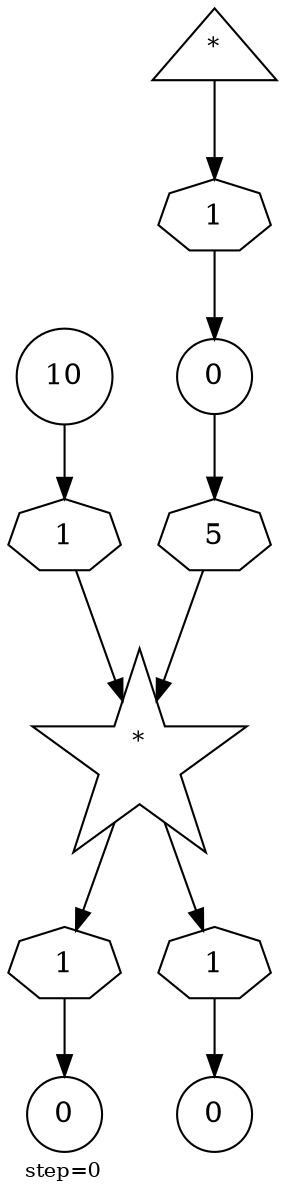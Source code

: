 digraph {
  graph  [labelloc=bottom,labeljust=left,fontsize="10",label="step=0"];
  "74" [shape=circle,peripheries="1",label=<0>,labelfontcolor=black,color=black];
  "75" [shape=star,peripheries="1",label=<<SUP>*</SUP>>,labelfontcolor=black,color=black];
  "77" [shape=circle,peripheries="1",label=<0>,labelfontcolor=black,color=black];
  "79" [shape=circle,peripheries="1",label=<0>,labelfontcolor=black,color=black];
  "80" [shape=circle,peripheries="1",label=<10>,labelfontcolor=Black,color=black];
  "83" [shape=triangle,peripheries="1",label=<<SUP>*</SUP>>,labelfontcolor=black,color=black];
  "76" [label=<5>,peripheries="1",color=black,shape=septagon];
  "74" -> "76" [color=black];
  "76" -> "75" [color=black];
  "78" [label=<1>,peripheries="1",color=black,shape=septagon];
  "75" -> "78" [color=black];
  "78" -> "77" [color=black];
  "81" [label=<1>,peripheries="1",color=black,shape=septagon];
  "75" -> "81" [color=black];
  "81" -> "79" [color=black];
  "82" [label=<1>,peripheries="1",color=black,shape=septagon];
  "80" -> "82" [color=black];
  "82" -> "75" [color=black];
  "84" [label=<1>,peripheries="1",color=black,shape=septagon];
  "83" -> "84" [color=black];
  "84" -> "74" [color=black];
}